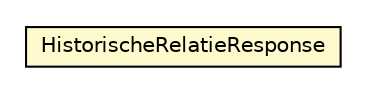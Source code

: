 #!/usr/local/bin/dot
#
# Class diagram 
# Generated by UMLGraph version R5_6-24-gf6e263 (http://www.umlgraph.org/)
#

digraph G {
	edge [fontname="Helvetica",fontsize=10,labelfontname="Helvetica",labelfontsize=10];
	node [fontname="Helvetica",fontsize=10,shape=plaintext];
	nodesep=0.25;
	ranksep=0.5;
	// nl.b3p.brmo.soap.brk.HistorischeRelatieResponse
	c1032 [label=<<table title="nl.b3p.brmo.soap.brk.HistorischeRelatieResponse" border="0" cellborder="1" cellspacing="0" cellpadding="2" port="p" bgcolor="lemonChiffon" href="./HistorischeRelatieResponse.html">
		<tr><td><table border="0" cellspacing="0" cellpadding="1">
<tr><td align="center" balign="center"> HistorischeRelatieResponse </td></tr>
		</table></td></tr>
		</table>>, URL="./HistorischeRelatieResponse.html", fontname="Helvetica", fontcolor="black", fontsize=10.0];
}

